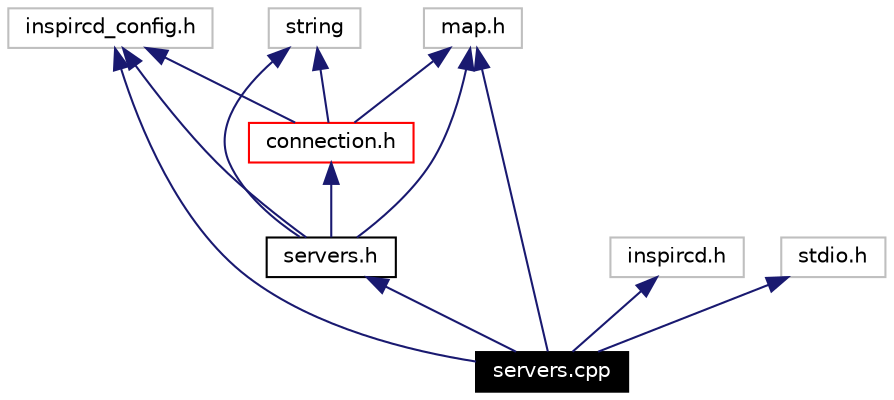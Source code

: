 digraph inheritance
{
  Node60 [shape="box",label="servers.cpp",fontsize=10,height=0.2,width=0.4,fontname="Helvetica",color="black",style="filled" fontcolor="white"];
  Node61 -> Node60 [dir=back,color="midnightblue",fontsize=10,style="solid",fontname="Helvetica"];
  Node61 [shape="box",label="inspircd_config.h",fontsize=10,height=0.2,width=0.4,fontname="Helvetica",color="grey75"];
  Node62 -> Node60 [dir=back,color="midnightblue",fontsize=10,style="solid",fontname="Helvetica"];
  Node62 [shape="box",label="servers.h",fontsize=10,height=0.2,width=0.4,fontname="Helvetica",color="black",URL="$servers_8h.html"];
  Node61 -> Node62 [dir=back,color="midnightblue",fontsize=10,style="solid",fontname="Helvetica"];
  Node63 -> Node62 [dir=back,color="midnightblue",fontsize=10,style="solid",fontname="Helvetica"];
  Node63 [shape="box",label="connection.h",fontsize=10,height=0.2,width=0.4,fontname="Helvetica",color="red",URL="$connection_8h.html"];
  Node61 -> Node63 [dir=back,color="midnightblue",fontsize=10,style="solid",fontname="Helvetica"];
  Node66 -> Node63 [dir=back,color="midnightblue",fontsize=10,style="solid",fontname="Helvetica"];
  Node66 [shape="box",label="string",fontsize=10,height=0.2,width=0.4,fontname="Helvetica",color="grey75"];
  Node67 -> Node63 [dir=back,color="midnightblue",fontsize=10,style="solid",fontname="Helvetica"];
  Node67 [shape="box",label="map.h",fontsize=10,height=0.2,width=0.4,fontname="Helvetica",color="grey75"];
  Node66 -> Node62 [dir=back,color="midnightblue",fontsize=10,style="solid",fontname="Helvetica"];
  Node67 -> Node62 [dir=back,color="midnightblue",fontsize=10,style="solid",fontname="Helvetica"];
  Node68 -> Node60 [dir=back,color="midnightblue",fontsize=10,style="solid",fontname="Helvetica"];
  Node68 [shape="box",label="inspircd.h",fontsize=10,height=0.2,width=0.4,fontname="Helvetica",color="grey75"];
  Node69 -> Node60 [dir=back,color="midnightblue",fontsize=10,style="solid",fontname="Helvetica"];
  Node69 [shape="box",label="stdio.h",fontsize=10,height=0.2,width=0.4,fontname="Helvetica",color="grey75"];
  Node67 -> Node60 [dir=back,color="midnightblue",fontsize=10,style="solid",fontname="Helvetica"];
}
